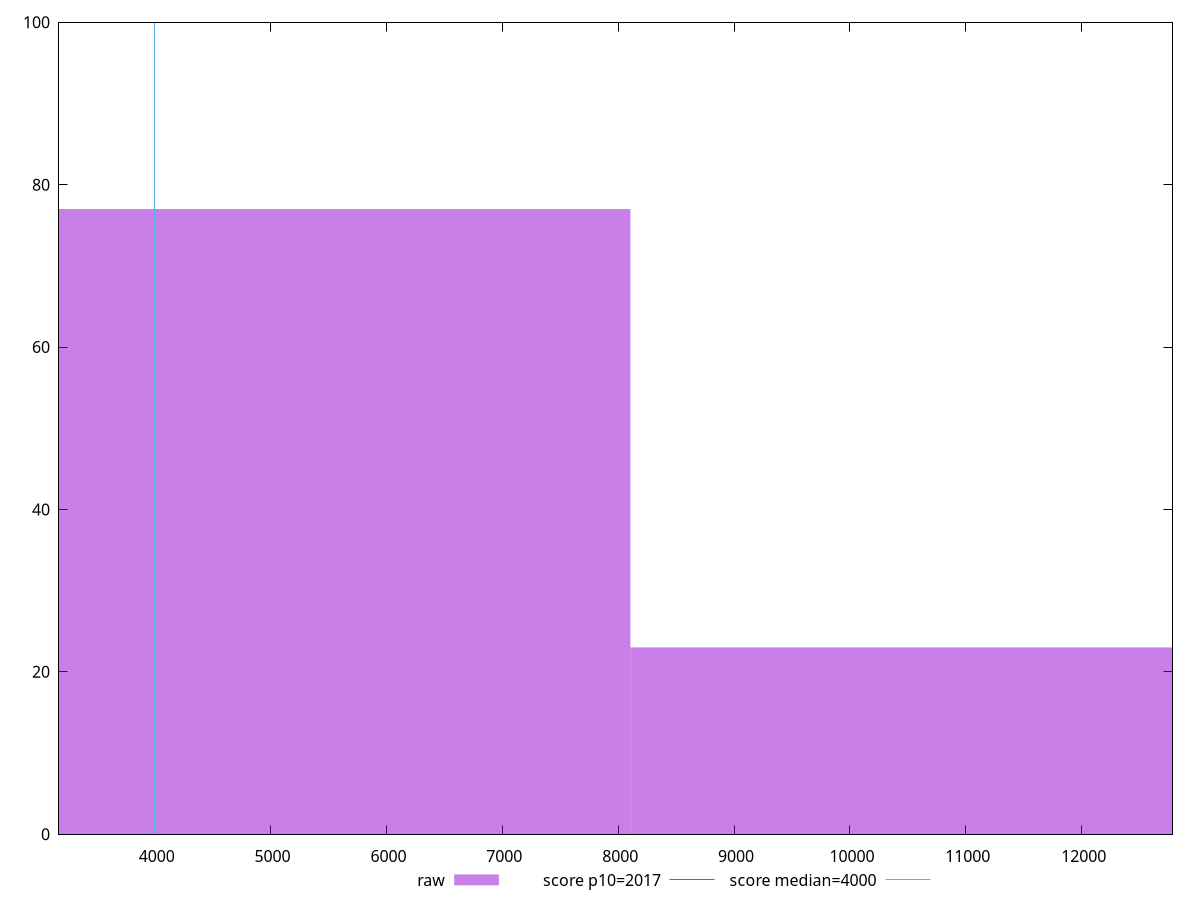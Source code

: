 reset

$raw <<EOF
5403.516292441495 77
10807.03258488299 23
EOF

set key outside below
set boxwidth 5403.516292441495
set xrange [3173.5399999999963:12783.843999999983]
set yrange [0:100]
set trange [0:100]
set style fill transparent solid 0.5 noborder

set parametric
set terminal svg size 640, 490 enhanced background rgb 'white'
set output "report_00013_2021-02-09T12-04-24.940Z/mainthread-work-breakdown/samples/pages/raw/histogram.svg"

plot $raw title "raw" with boxes, \
     2017,t title "score p10=2017", \
     4000,t title "score median=4000"

reset
